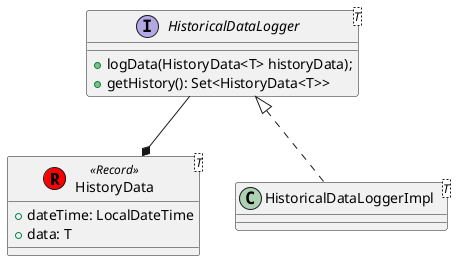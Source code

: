 @startuml graph-model

class HistoryData<T> <<Record>> <<(R, red)>> {
    + dateTime: LocalDateTime
    + data: T
}

interface HistoricalDataLogger<T> {
    + logData(HistoryData<T> historyData);
    + getHistory(): Set<HistoryData<T>> 
}

class HistoricalDataLoggerImpl<T> implements HistoricalDataLogger {}

HistoricalDataLogger --* HistoryData

@enduml
